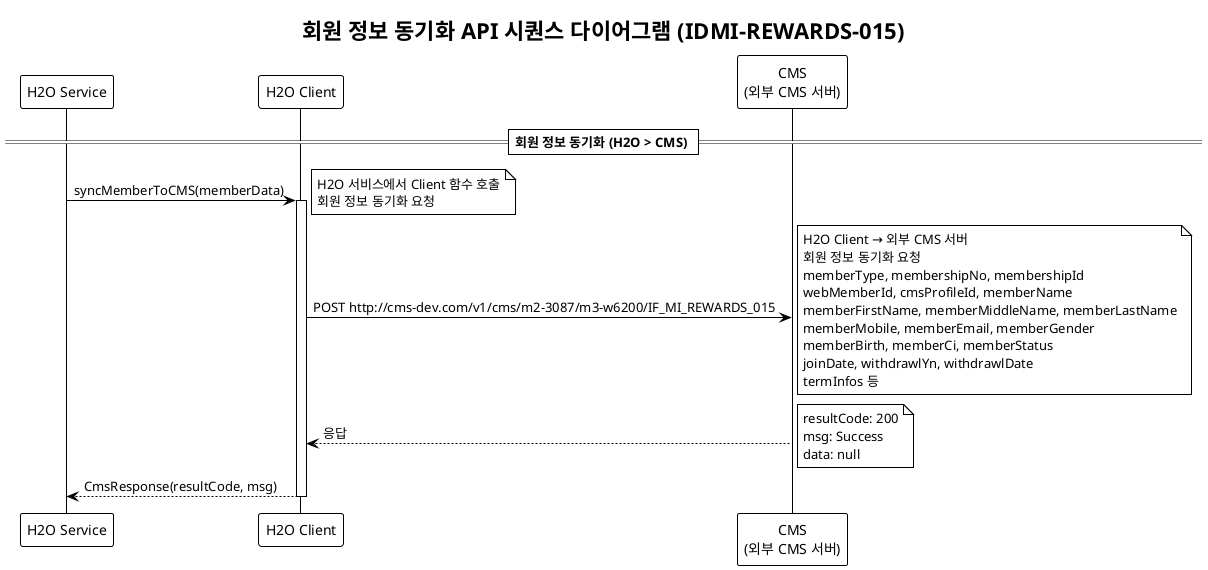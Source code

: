 @startuml 015-member-sync-h2o-to-cms-sequence
!theme plain
title 회원 정보 동기화 API 시퀀스 다이어그램 (IDMI-REWARDS-015)

participant "H2O Service" as H2OService
participant "H2O Client" as H2OClient
participant "CMS\n(외부 CMS 서버)" as CMS

== 회원 정보 동기화 (H2O > CMS) ==

H2OService -> H2OClient: syncMemberToCMS(memberData)
activate H2OClient
note right: H2O 서비스에서 Client 함수 호출\n회원 정보 동기화 요청

H2OClient -> CMS: POST http://cms-dev.com/v1/cms/m2-3087/m3-w6200/IF_MI_REWARDS_015
note right: H2O Client → 외부 CMS 서버\n회원 정보 동기화 요청\nmemberType, membershipNo, membershipId\nwebMemberId, cmsProfileId, memberName\nmemberFirstName, memberMiddleName, memberLastName\nmemberMobile, memberEmail, memberGender\nmemberBirth, memberCi, memberStatus\njoinDate, withdrawlYn, withdrawlDate\ntermInfos 등

CMS --> H2OClient: 응답
note right: resultCode: 200\nmsg: Success\ndata: null

H2OClient --> H2OService: CmsResponse(resultCode, msg)
deactivate H2OClient

@enduml 